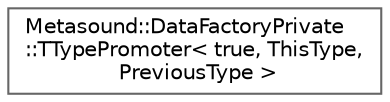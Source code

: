 digraph "Graphical Class Hierarchy"
{
 // INTERACTIVE_SVG=YES
 // LATEX_PDF_SIZE
  bgcolor="transparent";
  edge [fontname=Helvetica,fontsize=10,labelfontname=Helvetica,labelfontsize=10];
  node [fontname=Helvetica,fontsize=10,shape=box,height=0.2,width=0.4];
  rankdir="LR";
  Node0 [id="Node000000",label="Metasound::DataFactoryPrivate\l::TTypePromoter\< true, ThisType,\l PreviousType \>",height=0.2,width=0.4,color="grey40", fillcolor="white", style="filled",URL="$d0/dbf/structMetasound_1_1DataFactoryPrivate_1_1TTypePromoter_3_01true_00_01ThisType_00_01PreviousType_01_4.html",tooltip=" "];
}
